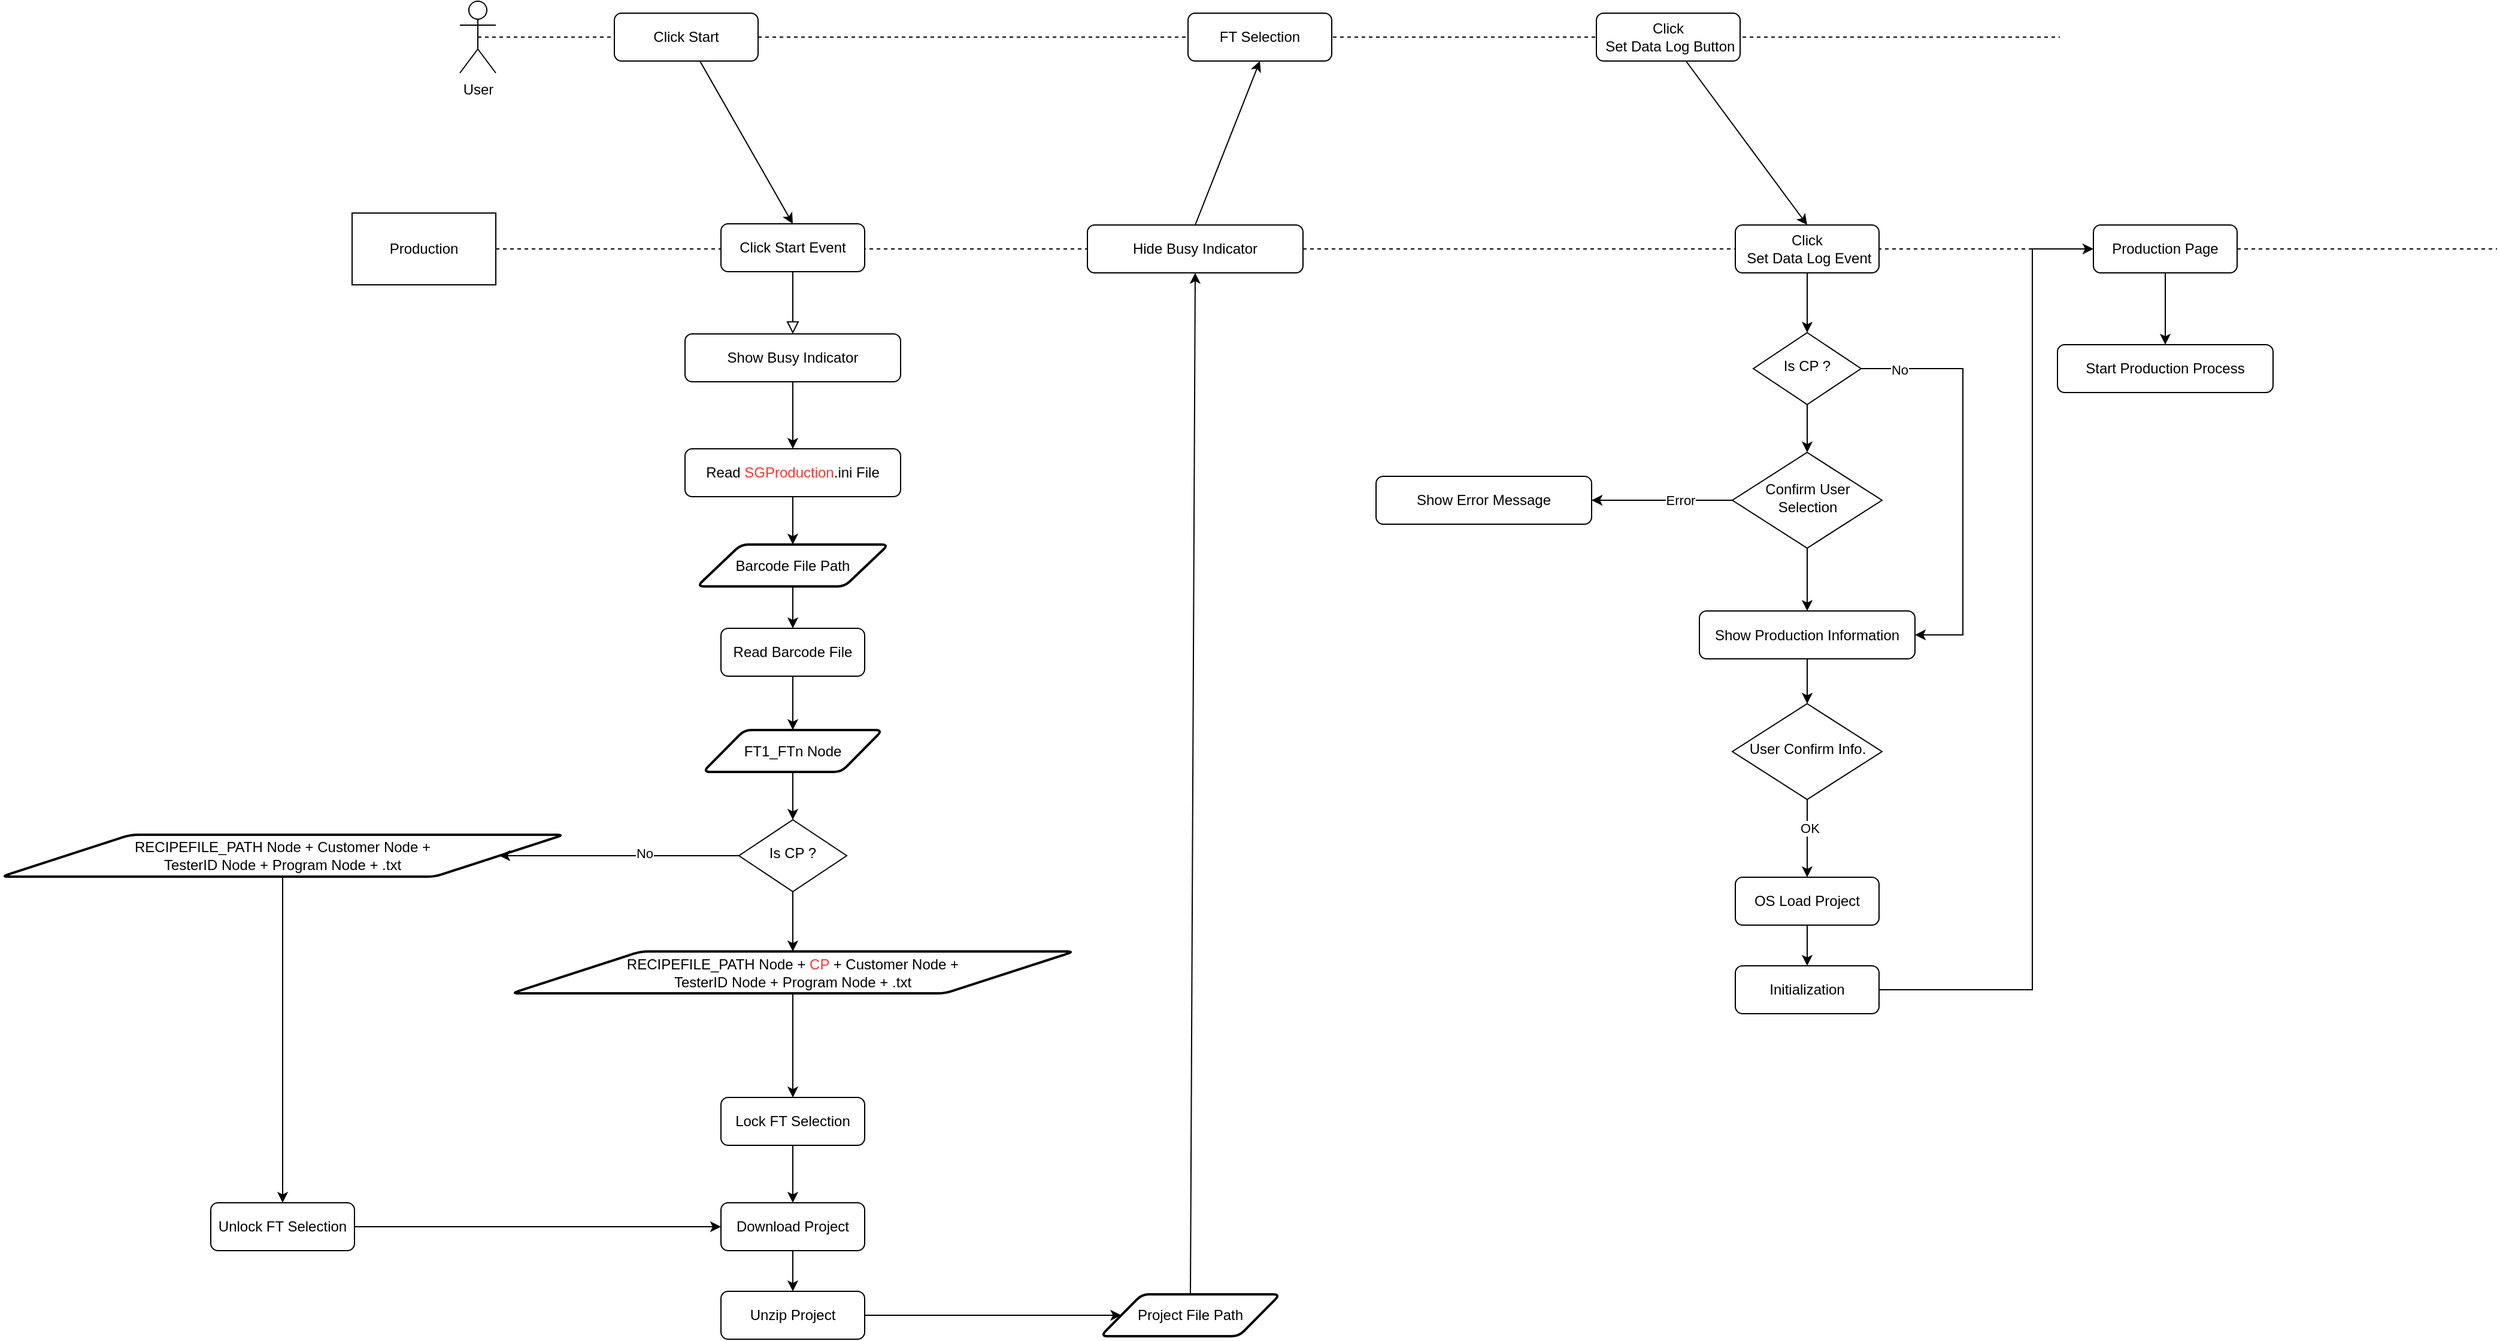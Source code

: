 <mxfile version="14.6.13" type="github" pages="2">
  <diagram id="C5RBs43oDa-KdzZeNtuy" name="Page-1">
    <mxGraphModel dx="4024" dy="2492" grid="0" gridSize="10" guides="1" tooltips="1" connect="1" arrows="1" fold="1" page="1" pageScale="1" pageWidth="827" pageHeight="1169" math="0" shadow="0">
      <root>
        <mxCell id="WIyWlLk6GJQsqaUBKTNV-0" />
        <mxCell id="WIyWlLk6GJQsqaUBKTNV-1" parent="WIyWlLk6GJQsqaUBKTNV-0" />
        <mxCell id="osNyrSHT3eNxlnk6y9xx-10" value="User" style="shape=umlActor;verticalLabelPosition=bottom;verticalAlign=top;html=1;outlineConnect=0;" vertex="1" parent="WIyWlLk6GJQsqaUBKTNV-1">
          <mxGeometry x="-827" y="-325" width="30" height="60" as="geometry" />
        </mxCell>
        <mxCell id="osNyrSHT3eNxlnk6y9xx-11" value="Production" style="rounded=0;whiteSpace=wrap;html=1;" vertex="1" parent="WIyWlLk6GJQsqaUBKTNV-1">
          <mxGeometry x="-917" y="-148" width="120" height="60" as="geometry" />
        </mxCell>
        <mxCell id="osNyrSHT3eNxlnk6y9xx-12" value="" style="endArrow=none;dashed=1;html=1;exitX=0.5;exitY=0.5;exitDx=0;exitDy=0;exitPerimeter=0;" edge="1" parent="WIyWlLk6GJQsqaUBKTNV-1" source="osNyrSHT3eNxlnk6y9xx-10">
          <mxGeometry width="50" height="50" relative="1" as="geometry">
            <mxPoint x="-736" y="-261" as="sourcePoint" />
            <mxPoint x="509" y="-295" as="targetPoint" />
          </mxGeometry>
        </mxCell>
        <mxCell id="osNyrSHT3eNxlnk6y9xx-14" value="" style="endArrow=none;dashed=1;html=1;exitX=1;exitY=0.5;exitDx=0;exitDy=0;startArrow=none;" edge="1" parent="WIyWlLk6GJQsqaUBKTNV-1" source="osNyrSHT3eNxlnk6y9xx-46">
          <mxGeometry width="50" height="50" relative="1" as="geometry">
            <mxPoint x="-786" y="-118.5" as="sourcePoint" />
            <mxPoint x="874" y="-118" as="targetPoint" />
          </mxGeometry>
        </mxCell>
        <mxCell id="osNyrSHT3eNxlnk6y9xx-17" style="rounded=0;orthogonalLoop=1;jettySize=auto;html=1;entryX=0.5;entryY=0;entryDx=0;entryDy=0;" edge="1" parent="WIyWlLk6GJQsqaUBKTNV-1" source="osNyrSHT3eNxlnk6y9xx-15" target="WIyWlLk6GJQsqaUBKTNV-3">
          <mxGeometry relative="1" as="geometry" />
        </mxCell>
        <mxCell id="osNyrSHT3eNxlnk6y9xx-15" value="Click Start" style="rounded=1;whiteSpace=wrap;html=1;fontSize=12;glass=0;strokeWidth=1;shadow=0;" vertex="1" parent="WIyWlLk6GJQsqaUBKTNV-1">
          <mxGeometry x="-698" y="-315" width="120" height="40" as="geometry" />
        </mxCell>
        <mxCell id="WIyWlLk6GJQsqaUBKTNV-2" value="" style="rounded=0;html=1;jettySize=auto;orthogonalLoop=1;fontSize=11;endArrow=block;endFill=0;endSize=8;strokeWidth=1;shadow=0;labelBackgroundColor=none;edgeStyle=orthogonalEdgeStyle;entryX=0.5;entryY=0;entryDx=0;entryDy=0;" parent="WIyWlLk6GJQsqaUBKTNV-1" source="WIyWlLk6GJQsqaUBKTNV-3" target="osNyrSHT3eNxlnk6y9xx-43" edge="1">
          <mxGeometry x="-784" y="-139" as="geometry">
            <mxPoint x="-549" y="-40" as="targetPoint" />
          </mxGeometry>
        </mxCell>
        <mxCell id="osNyrSHT3eNxlnk6y9xx-18" value="Read &lt;font color=&quot;#ff3333&quot;&gt;SGProduction&lt;/font&gt;.ini File" style="rounded=1;whiteSpace=wrap;html=1;fontSize=12;glass=0;strokeWidth=1;shadow=0;" vertex="1" parent="WIyWlLk6GJQsqaUBKTNV-1">
          <mxGeometry x="-639" y="49" width="180" height="40" as="geometry" />
        </mxCell>
        <mxCell id="osNyrSHT3eNxlnk6y9xx-19" value="Barcode File Path" style="shape=parallelogram;html=1;strokeWidth=2;perimeter=parallelogramPerimeter;whiteSpace=wrap;rounded=1;arcSize=12;size=0.23;" vertex="1" parent="WIyWlLk6GJQsqaUBKTNV-1">
          <mxGeometry x="-629" y="129" width="160" height="35" as="geometry" />
        </mxCell>
        <mxCell id="osNyrSHT3eNxlnk6y9xx-20" style="edgeStyle=orthogonalEdgeStyle;rounded=0;orthogonalLoop=1;jettySize=auto;html=1;entryX=0.5;entryY=0;entryDx=0;entryDy=0;" edge="1" parent="WIyWlLk6GJQsqaUBKTNV-1" source="osNyrSHT3eNxlnk6y9xx-18" target="osNyrSHT3eNxlnk6y9xx-19">
          <mxGeometry x="-784" y="-41" as="geometry" />
        </mxCell>
        <mxCell id="osNyrSHT3eNxlnk6y9xx-21" value="Read Barcode File" style="rounded=1;whiteSpace=wrap;html=1;fontSize=12;glass=0;strokeWidth=1;shadow=0;" vertex="1" parent="WIyWlLk6GJQsqaUBKTNV-1">
          <mxGeometry x="-609" y="199" width="120" height="40" as="geometry" />
        </mxCell>
        <mxCell id="osNyrSHT3eNxlnk6y9xx-22" style="edgeStyle=orthogonalEdgeStyle;rounded=0;orthogonalLoop=1;jettySize=auto;html=1;entryX=0.5;entryY=0;entryDx=0;entryDy=0;" edge="1" parent="WIyWlLk6GJQsqaUBKTNV-1" source="osNyrSHT3eNxlnk6y9xx-19" target="osNyrSHT3eNxlnk6y9xx-21">
          <mxGeometry x="-784" y="-41" as="geometry" />
        </mxCell>
        <mxCell id="osNyrSHT3eNxlnk6y9xx-23" value="RECIPEFILE_PATH Node + &lt;font color=&quot;#ff3333&quot;&gt;CP&lt;/font&gt; + Customer Node + &lt;br&gt;TesterID Node + Program Node + .txt" style="shape=parallelogram;html=1;strokeWidth=2;perimeter=parallelogramPerimeter;whiteSpace=wrap;rounded=1;arcSize=12;size=0.23;" vertex="1" parent="WIyWlLk6GJQsqaUBKTNV-1">
          <mxGeometry x="-784" y="469" width="470" height="35" as="geometry" />
        </mxCell>
        <mxCell id="osNyrSHT3eNxlnk6y9xx-24" style="edgeStyle=orthogonalEdgeStyle;rounded=0;orthogonalLoop=1;jettySize=auto;html=1;entryX=0.5;entryY=0;entryDx=0;entryDy=0;" edge="1" parent="WIyWlLk6GJQsqaUBKTNV-1" source="osNyrSHT3eNxlnk6y9xx-25" target="osNyrSHT3eNxlnk6y9xx-23">
          <mxGeometry x="-784" y="-41" as="geometry" />
        </mxCell>
        <mxCell id="osNyrSHT3eNxlnk6y9xx-25" value="Is CP ?" style="rhombus;whiteSpace=wrap;html=1;shadow=0;fontFamily=Helvetica;fontSize=12;align=center;strokeWidth=1;spacing=6;spacingTop=-4;" vertex="1" parent="WIyWlLk6GJQsqaUBKTNV-1">
          <mxGeometry x="-594" y="359" width="90" height="60" as="geometry" />
        </mxCell>
        <mxCell id="osNyrSHT3eNxlnk6y9xx-26" style="edgeStyle=orthogonalEdgeStyle;rounded=0;orthogonalLoop=1;jettySize=auto;html=1;entryX=0.5;entryY=0;entryDx=0;entryDy=0;" edge="1" parent="WIyWlLk6GJQsqaUBKTNV-1" source="osNyrSHT3eNxlnk6y9xx-27" target="osNyrSHT3eNxlnk6y9xx-25">
          <mxGeometry x="-784" y="-41" as="geometry" />
        </mxCell>
        <mxCell id="osNyrSHT3eNxlnk6y9xx-27" value="FT1_FTn Node" style="shape=parallelogram;html=1;strokeWidth=2;perimeter=parallelogramPerimeter;whiteSpace=wrap;rounded=1;arcSize=12;size=0.23;" vertex="1" parent="WIyWlLk6GJQsqaUBKTNV-1">
          <mxGeometry x="-624" y="284" width="150" height="35" as="geometry" />
        </mxCell>
        <mxCell id="osNyrSHT3eNxlnk6y9xx-28" style="edgeStyle=orthogonalEdgeStyle;rounded=0;orthogonalLoop=1;jettySize=auto;html=1;entryX=0.5;entryY=0;entryDx=0;entryDy=0;" edge="1" parent="WIyWlLk6GJQsqaUBKTNV-1" source="osNyrSHT3eNxlnk6y9xx-21" target="osNyrSHT3eNxlnk6y9xx-27">
          <mxGeometry x="-784" y="-41" as="geometry">
            <mxPoint x="-549" y="279" as="targetPoint" />
          </mxGeometry>
        </mxCell>
        <mxCell id="osNyrSHT3eNxlnk6y9xx-29" value="RECIPEFILE_PATH Node&amp;nbsp;+ Customer Node + &lt;br&gt;TesterID Node + Program Node + .txt" style="shape=parallelogram;html=1;strokeWidth=2;perimeter=parallelogramPerimeter;whiteSpace=wrap;rounded=1;arcSize=12;size=0.23;" vertex="1" parent="WIyWlLk6GJQsqaUBKTNV-1">
          <mxGeometry x="-1210" y="371.5" width="470" height="35" as="geometry" />
        </mxCell>
        <mxCell id="osNyrSHT3eNxlnk6y9xx-30" style="edgeStyle=orthogonalEdgeStyle;rounded=0;orthogonalLoop=1;jettySize=auto;html=1;exitX=0;exitY=0.5;exitDx=0;exitDy=0;entryX=1;entryY=0.5;entryDx=0;entryDy=0;" edge="1" parent="WIyWlLk6GJQsqaUBKTNV-1" source="osNyrSHT3eNxlnk6y9xx-25" target="osNyrSHT3eNxlnk6y9xx-29">
          <mxGeometry x="-784" y="-41" as="geometry">
            <mxPoint x="-699" y="425" as="sourcePoint" />
            <mxPoint x="-691" y="429" as="targetPoint" />
            <Array as="points">
              <mxPoint x="-714" y="389" />
              <mxPoint x="-714" y="389" />
            </Array>
          </mxGeometry>
        </mxCell>
        <mxCell id="osNyrSHT3eNxlnk6y9xx-31" value="No" style="edgeLabel;html=1;align=center;verticalAlign=middle;resizable=0;points=[];" vertex="1" connectable="0" parent="osNyrSHT3eNxlnk6y9xx-30">
          <mxGeometry x="-0.209" y="-2" relative="1" as="geometry">
            <mxPoint as="offset" />
          </mxGeometry>
        </mxCell>
        <mxCell id="osNyrSHT3eNxlnk6y9xx-32" value="Lock FT Selection" style="rounded=1;whiteSpace=wrap;html=1;fontSize=12;glass=0;strokeWidth=1;shadow=0;" vertex="1" parent="WIyWlLk6GJQsqaUBKTNV-1">
          <mxGeometry x="-609" y="591" width="120" height="40" as="geometry" />
        </mxCell>
        <mxCell id="osNyrSHT3eNxlnk6y9xx-33" style="edgeStyle=orthogonalEdgeStyle;rounded=0;orthogonalLoop=1;jettySize=auto;html=1;entryX=0.5;entryY=0;entryDx=0;entryDy=0;" edge="1" parent="WIyWlLk6GJQsqaUBKTNV-1" source="osNyrSHT3eNxlnk6y9xx-23" target="osNyrSHT3eNxlnk6y9xx-32">
          <mxGeometry x="-784" y="-41" as="geometry" />
        </mxCell>
        <mxCell id="osNyrSHT3eNxlnk6y9xx-34" value="Unlock FT Selection" style="rounded=1;whiteSpace=wrap;html=1;fontSize=12;glass=0;strokeWidth=1;shadow=0;" vertex="1" parent="WIyWlLk6GJQsqaUBKTNV-1">
          <mxGeometry x="-1035" y="679" width="120" height="40" as="geometry" />
        </mxCell>
        <mxCell id="osNyrSHT3eNxlnk6y9xx-35" style="edgeStyle=orthogonalEdgeStyle;rounded=0;orthogonalLoop=1;jettySize=auto;html=1;entryX=0.5;entryY=0;entryDx=0;entryDy=0;" edge="1" parent="WIyWlLk6GJQsqaUBKTNV-1" source="osNyrSHT3eNxlnk6y9xx-29" target="osNyrSHT3eNxlnk6y9xx-34">
          <mxGeometry x="-1564" y="-35.75" as="geometry" />
        </mxCell>
        <mxCell id="osNyrSHT3eNxlnk6y9xx-36" value="Download Project" style="rounded=1;whiteSpace=wrap;html=1;fontSize=12;glass=0;strokeWidth=1;shadow=0;" vertex="1" parent="WIyWlLk6GJQsqaUBKTNV-1">
          <mxGeometry x="-609" y="679" width="120" height="40" as="geometry" />
        </mxCell>
        <mxCell id="osNyrSHT3eNxlnk6y9xx-37" style="edgeStyle=orthogonalEdgeStyle;rounded=0;orthogonalLoop=1;jettySize=auto;html=1;entryX=0.5;entryY=0;entryDx=0;entryDy=0;" edge="1" parent="WIyWlLk6GJQsqaUBKTNV-1" source="osNyrSHT3eNxlnk6y9xx-32" target="osNyrSHT3eNxlnk6y9xx-36">
          <mxGeometry x="-784" y="-41" as="geometry" />
        </mxCell>
        <mxCell id="osNyrSHT3eNxlnk6y9xx-38" style="edgeStyle=orthogonalEdgeStyle;rounded=0;orthogonalLoop=1;jettySize=auto;html=1;entryX=0;entryY=0.5;entryDx=0;entryDy=0;exitX=1;exitY=0.5;exitDx=0;exitDy=0;" edge="1" parent="WIyWlLk6GJQsqaUBKTNV-1" source="osNyrSHT3eNxlnk6y9xx-34" target="osNyrSHT3eNxlnk6y9xx-36">
          <mxGeometry x="-784" y="-41" as="geometry">
            <Array as="points">
              <mxPoint x="-817" y="699" />
              <mxPoint x="-817" y="699" />
            </Array>
          </mxGeometry>
        </mxCell>
        <mxCell id="osNyrSHT3eNxlnk6y9xx-39" value="Unzip Project" style="rounded=1;whiteSpace=wrap;html=1;fontSize=12;glass=0;strokeWidth=1;shadow=0;" vertex="1" parent="WIyWlLk6GJQsqaUBKTNV-1">
          <mxGeometry x="-609" y="753" width="120" height="40" as="geometry" />
        </mxCell>
        <mxCell id="osNyrSHT3eNxlnk6y9xx-40" style="edgeStyle=orthogonalEdgeStyle;rounded=0;orthogonalLoop=1;jettySize=auto;html=1;entryX=0.5;entryY=0;entryDx=0;entryDy=0;" edge="1" parent="WIyWlLk6GJQsqaUBKTNV-1" source="osNyrSHT3eNxlnk6y9xx-36" target="osNyrSHT3eNxlnk6y9xx-39">
          <mxGeometry x="-784" y="-41" as="geometry" />
        </mxCell>
        <mxCell id="osNyrSHT3eNxlnk6y9xx-48" style="edgeStyle=none;rounded=0;orthogonalLoop=1;jettySize=auto;html=1;exitX=0.5;exitY=0;exitDx=0;exitDy=0;entryX=0.5;entryY=1;entryDx=0;entryDy=0;" edge="1" parent="WIyWlLk6GJQsqaUBKTNV-1" source="osNyrSHT3eNxlnk6y9xx-41" target="osNyrSHT3eNxlnk6y9xx-46">
          <mxGeometry relative="1" as="geometry" />
        </mxCell>
        <mxCell id="osNyrSHT3eNxlnk6y9xx-41" value="Project File Path" style="shape=parallelogram;html=1;strokeWidth=2;perimeter=parallelogramPerimeter;whiteSpace=wrap;rounded=1;arcSize=12;size=0.23;" vertex="1" parent="WIyWlLk6GJQsqaUBKTNV-1">
          <mxGeometry x="-292" y="755.5" width="150" height="35" as="geometry" />
        </mxCell>
        <mxCell id="osNyrSHT3eNxlnk6y9xx-42" style="edgeStyle=orthogonalEdgeStyle;rounded=0;orthogonalLoop=1;jettySize=auto;html=1;exitX=1;exitY=0.5;exitDx=0;exitDy=0;entryX=0;entryY=0.5;entryDx=0;entryDy=0;" edge="1" parent="WIyWlLk6GJQsqaUBKTNV-1" source="osNyrSHT3eNxlnk6y9xx-39" target="osNyrSHT3eNxlnk6y9xx-41">
          <mxGeometry x="-784" y="-41" as="geometry" />
        </mxCell>
        <mxCell id="osNyrSHT3eNxlnk6y9xx-44" style="edgeStyle=none;rounded=0;orthogonalLoop=1;jettySize=auto;html=1;entryX=0.5;entryY=0;entryDx=0;entryDy=0;" edge="1" parent="WIyWlLk6GJQsqaUBKTNV-1" source="osNyrSHT3eNxlnk6y9xx-43" target="osNyrSHT3eNxlnk6y9xx-18">
          <mxGeometry relative="1" as="geometry" />
        </mxCell>
        <mxCell id="osNyrSHT3eNxlnk6y9xx-43" value="Show Busy Indicator" style="rounded=1;whiteSpace=wrap;html=1;fontSize=12;glass=0;strokeWidth=1;shadow=0;" vertex="1" parent="WIyWlLk6GJQsqaUBKTNV-1">
          <mxGeometry x="-639" y="-47" width="180" height="40" as="geometry" />
        </mxCell>
        <mxCell id="osNyrSHT3eNxlnk6y9xx-50" style="edgeStyle=none;rounded=0;orthogonalLoop=1;jettySize=auto;html=1;exitX=0.5;exitY=0;exitDx=0;exitDy=0;entryX=0.5;entryY=1;entryDx=0;entryDy=0;" edge="1" parent="WIyWlLk6GJQsqaUBKTNV-1" source="osNyrSHT3eNxlnk6y9xx-46" target="osNyrSHT3eNxlnk6y9xx-49">
          <mxGeometry relative="1" as="geometry" />
        </mxCell>
        <mxCell id="osNyrSHT3eNxlnk6y9xx-46" value="Hide Busy Indicator" style="rounded=1;whiteSpace=wrap;html=1;fontSize=12;glass=0;strokeWidth=1;shadow=0;" vertex="1" parent="WIyWlLk6GJQsqaUBKTNV-1">
          <mxGeometry x="-303" y="-138" width="180" height="40" as="geometry" />
        </mxCell>
        <mxCell id="osNyrSHT3eNxlnk6y9xx-47" value="" style="endArrow=none;dashed=1;html=1;exitX=1;exitY=0.5;exitDx=0;exitDy=0;" edge="1" parent="WIyWlLk6GJQsqaUBKTNV-1" source="osNyrSHT3eNxlnk6y9xx-11" target="osNyrSHT3eNxlnk6y9xx-46">
          <mxGeometry width="50" height="50" relative="1" as="geometry">
            <mxPoint x="-797" y="-118" as="sourcePoint" />
            <mxPoint x="535" y="-118.5" as="targetPoint" />
          </mxGeometry>
        </mxCell>
        <mxCell id="WIyWlLk6GJQsqaUBKTNV-3" value="Click Start Event" style="rounded=1;whiteSpace=wrap;html=1;fontSize=12;glass=0;strokeWidth=1;shadow=0;" parent="WIyWlLk6GJQsqaUBKTNV-1" vertex="1">
          <mxGeometry x="-609" y="-139" width="120" height="40" as="geometry" />
        </mxCell>
        <mxCell id="osNyrSHT3eNxlnk6y9xx-49" value="FT Selection" style="rounded=1;whiteSpace=wrap;html=1;fontSize=12;glass=0;strokeWidth=1;shadow=0;" vertex="1" parent="WIyWlLk6GJQsqaUBKTNV-1">
          <mxGeometry x="-219" y="-315" width="120" height="40" as="geometry" />
        </mxCell>
        <mxCell id="dTgxTN9ih--eL3uSXzqX-3" value="Click&lt;br&gt;&amp;nbsp;Set Data Log Event" style="rounded=1;whiteSpace=wrap;html=1;fontSize=12;glass=0;strokeWidth=1;shadow=0;" parent="WIyWlLk6GJQsqaUBKTNV-1" vertex="1">
          <mxGeometry x="238" y="-138" width="120" height="40" as="geometry" />
        </mxCell>
        <mxCell id="dTgxTN9ih--eL3uSXzqX-10" value="Is CP ?" style="rhombus;whiteSpace=wrap;html=1;shadow=0;fontFamily=Helvetica;fontSize=12;align=center;strokeWidth=1;spacing=6;spacingTop=-4;" parent="WIyWlLk6GJQsqaUBKTNV-1" vertex="1">
          <mxGeometry x="253" y="-48" width="90" height="60" as="geometry" />
        </mxCell>
        <mxCell id="dTgxTN9ih--eL3uSXzqX-11" style="edgeStyle=orthogonalEdgeStyle;rounded=0;orthogonalLoop=1;jettySize=auto;html=1;entryX=0.5;entryY=0;entryDx=0;entryDy=0;" parent="WIyWlLk6GJQsqaUBKTNV-1" source="dTgxTN9ih--eL3uSXzqX-3" target="dTgxTN9ih--eL3uSXzqX-10" edge="1">
          <mxGeometry x="-62" y="-138" as="geometry" />
        </mxCell>
        <mxCell id="dTgxTN9ih--eL3uSXzqX-12" value="Confirm User Selection" style="rhombus;whiteSpace=wrap;html=1;shadow=0;fontFamily=Helvetica;fontSize=12;align=center;strokeWidth=1;spacing=6;spacingTop=-4;" parent="WIyWlLk6GJQsqaUBKTNV-1" vertex="1">
          <mxGeometry x="235.5" y="52" width="125" height="80" as="geometry" />
        </mxCell>
        <mxCell id="dTgxTN9ih--eL3uSXzqX-13" style="edgeStyle=orthogonalEdgeStyle;rounded=0;orthogonalLoop=1;jettySize=auto;html=1;entryX=0.5;entryY=0;entryDx=0;entryDy=0;" parent="WIyWlLk6GJQsqaUBKTNV-1" source="dTgxTN9ih--eL3uSXzqX-10" target="dTgxTN9ih--eL3uSXzqX-12" edge="1">
          <mxGeometry x="-62" y="-138" as="geometry" />
        </mxCell>
        <mxCell id="dTgxTN9ih--eL3uSXzqX-14" value="Show Error Message" style="rounded=1;whiteSpace=wrap;html=1;fontSize=12;glass=0;strokeWidth=1;shadow=0;" parent="WIyWlLk6GJQsqaUBKTNV-1" vertex="1">
          <mxGeometry x="-62" y="72" width="180" height="40" as="geometry" />
        </mxCell>
        <mxCell id="dTgxTN9ih--eL3uSXzqX-15" style="edgeStyle=orthogonalEdgeStyle;rounded=0;orthogonalLoop=1;jettySize=auto;html=1;exitX=0;exitY=0.5;exitDx=0;exitDy=0;entryX=1;entryY=0.5;entryDx=0;entryDy=0;" parent="WIyWlLk6GJQsqaUBKTNV-1" source="dTgxTN9ih--eL3uSXzqX-12" target="dTgxTN9ih--eL3uSXzqX-14" edge="1">
          <mxGeometry x="-62" y="-138" as="geometry" />
        </mxCell>
        <mxCell id="dTgxTN9ih--eL3uSXzqX-16" value="Error" style="edgeLabel;html=1;align=center;verticalAlign=middle;resizable=0;points=[];" parent="dTgxTN9ih--eL3uSXzqX-15" vertex="1" connectable="0">
          <mxGeometry x="-0.262" relative="1" as="geometry">
            <mxPoint as="offset" />
          </mxGeometry>
        </mxCell>
        <mxCell id="dTgxTN9ih--eL3uSXzqX-17" value="Show Production Information" style="rounded=1;whiteSpace=wrap;html=1;fontSize=12;glass=0;strokeWidth=1;shadow=0;" parent="WIyWlLk6GJQsqaUBKTNV-1" vertex="1">
          <mxGeometry x="208" y="184.5" width="180" height="40" as="geometry" />
        </mxCell>
        <mxCell id="dTgxTN9ih--eL3uSXzqX-19" style="edgeStyle=orthogonalEdgeStyle;rounded=0;orthogonalLoop=1;jettySize=auto;html=1;entryX=1;entryY=0.5;entryDx=0;entryDy=0;" parent="WIyWlLk6GJQsqaUBKTNV-1" source="dTgxTN9ih--eL3uSXzqX-10" target="dTgxTN9ih--eL3uSXzqX-17" edge="1">
          <mxGeometry x="-62" y="-138" as="geometry">
            <Array as="points">
              <mxPoint x="428" y="-18" />
              <mxPoint x="428" y="204" />
            </Array>
          </mxGeometry>
        </mxCell>
        <mxCell id="dTgxTN9ih--eL3uSXzqX-28" value="No" style="edgeLabel;html=1;align=center;verticalAlign=middle;resizable=0;points=[];" parent="dTgxTN9ih--eL3uSXzqX-19" vertex="1" connectable="0">
          <mxGeometry x="-0.82" relative="1" as="geometry">
            <mxPoint y="1" as="offset" />
          </mxGeometry>
        </mxCell>
        <mxCell id="dTgxTN9ih--eL3uSXzqX-18" style="edgeStyle=orthogonalEdgeStyle;rounded=0;orthogonalLoop=1;jettySize=auto;html=1;" parent="WIyWlLk6GJQsqaUBKTNV-1" source="dTgxTN9ih--eL3uSXzqX-12" target="dTgxTN9ih--eL3uSXzqX-17" edge="1">
          <mxGeometry x="-62" y="-138" as="geometry" />
        </mxCell>
        <mxCell id="dTgxTN9ih--eL3uSXzqX-20" value="User Confirm Info." style="rhombus;whiteSpace=wrap;html=1;shadow=0;fontFamily=Helvetica;fontSize=12;align=center;strokeWidth=1;spacing=6;spacingTop=-4;" parent="WIyWlLk6GJQsqaUBKTNV-1" vertex="1">
          <mxGeometry x="235.5" y="262" width="125" height="80" as="geometry" />
        </mxCell>
        <mxCell id="dTgxTN9ih--eL3uSXzqX-22" style="edgeStyle=orthogonalEdgeStyle;rounded=0;orthogonalLoop=1;jettySize=auto;html=1;entryX=0.5;entryY=0;entryDx=0;entryDy=0;" parent="WIyWlLk6GJQsqaUBKTNV-1" source="dTgxTN9ih--eL3uSXzqX-17" target="dTgxTN9ih--eL3uSXzqX-20" edge="1">
          <mxGeometry x="-62" y="-138" as="geometry" />
        </mxCell>
        <mxCell id="osNyrSHT3eNxlnk6y9xx-57" style="edgeStyle=orthogonalEdgeStyle;rounded=0;orthogonalLoop=1;jettySize=auto;html=1;entryX=0.5;entryY=0;entryDx=0;entryDy=0;" edge="1" parent="WIyWlLk6GJQsqaUBKTNV-1" source="dTgxTN9ih--eL3uSXzqX-21" target="osNyrSHT3eNxlnk6y9xx-56">
          <mxGeometry relative="1" as="geometry" />
        </mxCell>
        <mxCell id="dTgxTN9ih--eL3uSXzqX-21" value="OS Load Project" style="rounded=1;whiteSpace=wrap;html=1;fontSize=12;glass=0;strokeWidth=1;shadow=0;" parent="WIyWlLk6GJQsqaUBKTNV-1" vertex="1">
          <mxGeometry x="238" y="407" width="120" height="40" as="geometry" />
        </mxCell>
        <mxCell id="dTgxTN9ih--eL3uSXzqX-23" style="edgeStyle=orthogonalEdgeStyle;rounded=0;orthogonalLoop=1;jettySize=auto;html=1;entryX=0.5;entryY=0;entryDx=0;entryDy=0;" parent="WIyWlLk6GJQsqaUBKTNV-1" source="dTgxTN9ih--eL3uSXzqX-20" target="dTgxTN9ih--eL3uSXzqX-21" edge="1">
          <mxGeometry x="-62" y="-138" as="geometry">
            <Array as="points">
              <mxPoint x="298" y="407" />
            </Array>
            <mxPoint x="393" y="398" as="targetPoint" />
          </mxGeometry>
        </mxCell>
        <mxCell id="dTgxTN9ih--eL3uSXzqX-24" value="OK" style="edgeLabel;html=1;align=center;verticalAlign=middle;resizable=0;points=[];" parent="dTgxTN9ih--eL3uSXzqX-23" vertex="1" connectable="0">
          <mxGeometry x="-0.281" y="2" relative="1" as="geometry">
            <mxPoint as="offset" />
          </mxGeometry>
        </mxCell>
        <mxCell id="osNyrSHT3eNxlnk6y9xx-53" style="edgeStyle=none;rounded=0;orthogonalLoop=1;jettySize=auto;html=1;entryX=0.5;entryY=0;entryDx=0;entryDy=0;" edge="1" parent="WIyWlLk6GJQsqaUBKTNV-1" source="osNyrSHT3eNxlnk6y9xx-52" target="dTgxTN9ih--eL3uSXzqX-3">
          <mxGeometry relative="1" as="geometry" />
        </mxCell>
        <mxCell id="osNyrSHT3eNxlnk6y9xx-52" value="Click&lt;br&gt;&amp;nbsp;Set Data Log Button" style="rounded=1;whiteSpace=wrap;html=1;fontSize=12;glass=0;strokeWidth=1;shadow=0;" vertex="1" parent="WIyWlLk6GJQsqaUBKTNV-1">
          <mxGeometry x="122" y="-315" width="120" height="40" as="geometry" />
        </mxCell>
        <mxCell id="osNyrSHT3eNxlnk6y9xx-60" style="edgeStyle=orthogonalEdgeStyle;rounded=0;orthogonalLoop=1;jettySize=auto;html=1;entryX=0.5;entryY=0;entryDx=0;entryDy=0;" edge="1" parent="WIyWlLk6GJQsqaUBKTNV-1" source="osNyrSHT3eNxlnk6y9xx-54" target="osNyrSHT3eNxlnk6y9xx-59">
          <mxGeometry relative="1" as="geometry" />
        </mxCell>
        <mxCell id="osNyrSHT3eNxlnk6y9xx-54" value="Production Page" style="rounded=1;whiteSpace=wrap;html=1;fontSize=12;glass=0;strokeWidth=1;shadow=0;" vertex="1" parent="WIyWlLk6GJQsqaUBKTNV-1">
          <mxGeometry x="537" y="-138" width="120" height="40" as="geometry" />
        </mxCell>
        <mxCell id="osNyrSHT3eNxlnk6y9xx-58" style="edgeStyle=orthogonalEdgeStyle;rounded=0;orthogonalLoop=1;jettySize=auto;html=1;entryX=0;entryY=0.5;entryDx=0;entryDy=0;" edge="1" parent="WIyWlLk6GJQsqaUBKTNV-1" source="osNyrSHT3eNxlnk6y9xx-56" target="osNyrSHT3eNxlnk6y9xx-54">
          <mxGeometry relative="1" as="geometry">
            <Array as="points">
              <mxPoint x="486" y="501" />
              <mxPoint x="486" y="-118" />
            </Array>
          </mxGeometry>
        </mxCell>
        <mxCell id="osNyrSHT3eNxlnk6y9xx-56" value="Initialization" style="rounded=1;whiteSpace=wrap;html=1;fontSize=12;glass=0;strokeWidth=1;shadow=0;" vertex="1" parent="WIyWlLk6GJQsqaUBKTNV-1">
          <mxGeometry x="238" y="481" width="120" height="40" as="geometry" />
        </mxCell>
        <mxCell id="osNyrSHT3eNxlnk6y9xx-59" value="Start Production Process" style="rounded=1;whiteSpace=wrap;html=1;fontSize=12;glass=0;strokeWidth=1;shadow=0;" vertex="1" parent="WIyWlLk6GJQsqaUBKTNV-1">
          <mxGeometry x="507" y="-38" width="180" height="40" as="geometry" />
        </mxCell>
      </root>
    </mxGraphModel>
  </diagram>
  <diagram id="znlIZRhrjt059GyiPZnV" name="Page-2">
    <mxGraphModel dx="1422" dy="794" grid="1" gridSize="10" guides="1" tooltips="1" connect="1" arrows="1" fold="1" page="1" pageScale="1" pageWidth="827" pageHeight="1169" math="0" shadow="0">
      <root>
        <mxCell id="lxq8cxxwP00iRjFGByOI-0" />
        <mxCell id="lxq8cxxwP00iRjFGByOI-1" parent="lxq8cxxwP00iRjFGByOI-0" />
      </root>
    </mxGraphModel>
  </diagram>
</mxfile>

